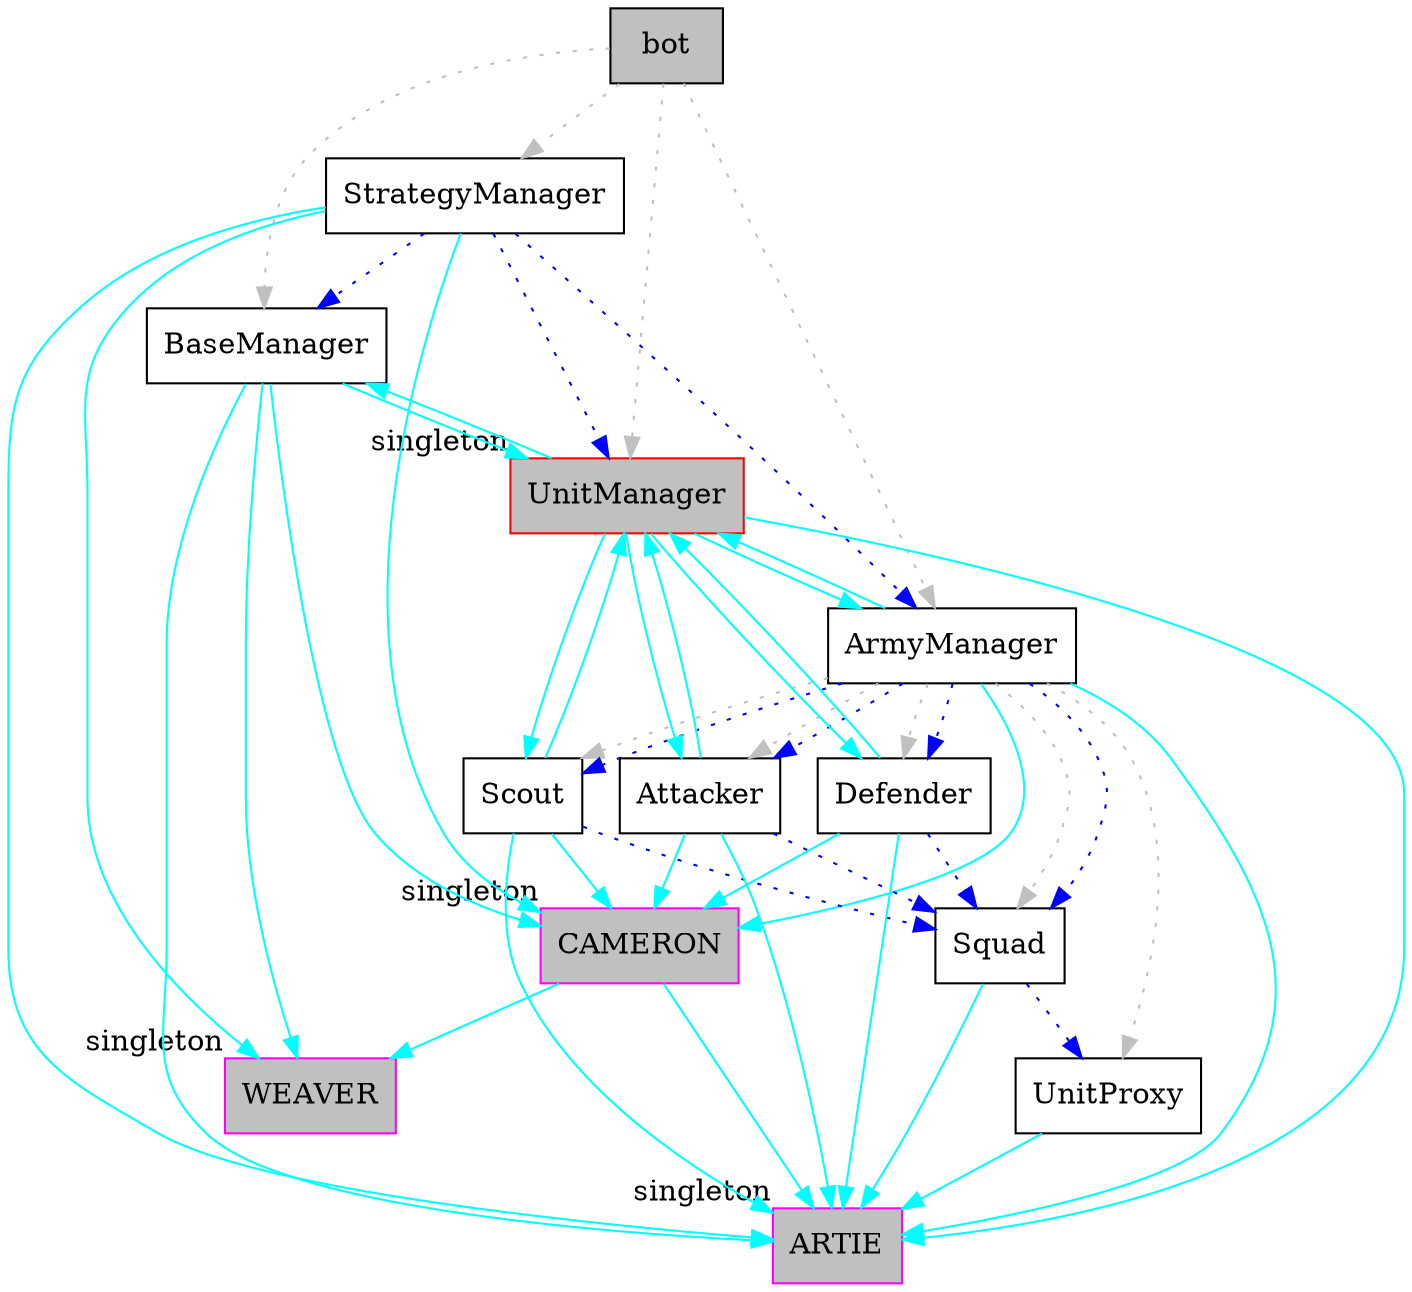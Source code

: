 

digraph cluster_Turk {

  node [shape="box"];

  bot [label="bot" style=filled fillcolor=grey]; 
  StrategyManager [label="StrategyManager"];
  BaseManager [label="BaseManager"];
  ArmyManager [label="ArmyManager"];
  UnitManager [label="UnitManager" xlabel="singleton" color="red" fillcolor=grey style=filled];

  Scout [label="Scout"];
  Attacker [label="Attacker"];
  Defender [label="Defender"];

  Squad [label="Squad"];
  UnitProxy [label="UnitProxy"];

  node [xlabel="singleton" shape=box style=filled color=magenta fillcolor=grey];
  artie [label="ARTIE"];
  weaver [label="WEAVER"];
  cameron [label="CAMERON"]; 


  edge [color="grey" style="dotted"];
  bot -> StrategyManager;
  bot -> BaseManager;
  bot -> ArmyManager;
  bot -> UnitManager;

  ArmyManager -> Squad;
  ArmyManager -> UnitProxy;
  ArmyManager -> Scout;
  ArmyManager -> Attacker;
  ArmyManager -> Defender;


  edge [color="blue" style="dotted"];
  StrategyManager -> BaseManager;
  StrategyManager -> ArmyManager;
  StrategyManager -> UnitManager;

  ArmyManager -> Scout;
  ArmyManager -> Attacker;
  ArmyManager -> Defender;

  ArmyManager -> Squad;
  Squad -> UnitProxy;

  Scout -> Squad;
  Attacker -> Squad;
  Defender -> Squad;

  edge [color="cyan" style="" penwidth=1];
  StrategyManager -> artie;
  BaseManager -> artie;
  ArmyManager -> artie;
  UnitManager -> artie;
  Scout -> artie;
  Attacker -> artie;
  Defender -> artie;

  Squad -> artie;
  UnitProxy -> artie;

  BaseManager -> weaver; 


  StrategyManager -> weaver;
  StrategyManager -> cameron;
  ArmyManager -> cameron;
  Scout -> cameron;
  Attacker -> cameron;
  Defender -> cameron;
  BaseManager -> cameron;
  
  cameron -> artie;
  cameron -> weaver;


  BaseManager -> UnitManager;
  UnitManager -> BaseManager;
  ArmyManager -> UnitManager;
  UnitManager -> ArmyManager;
  Scout -> UnitManager;
  UnitManager -> Scout;
  Defender -> UnitManager;
  UnitManager -> Defender;
  Attacker -> UnitManager;
  UnitManager -> Attacker;
  

}
